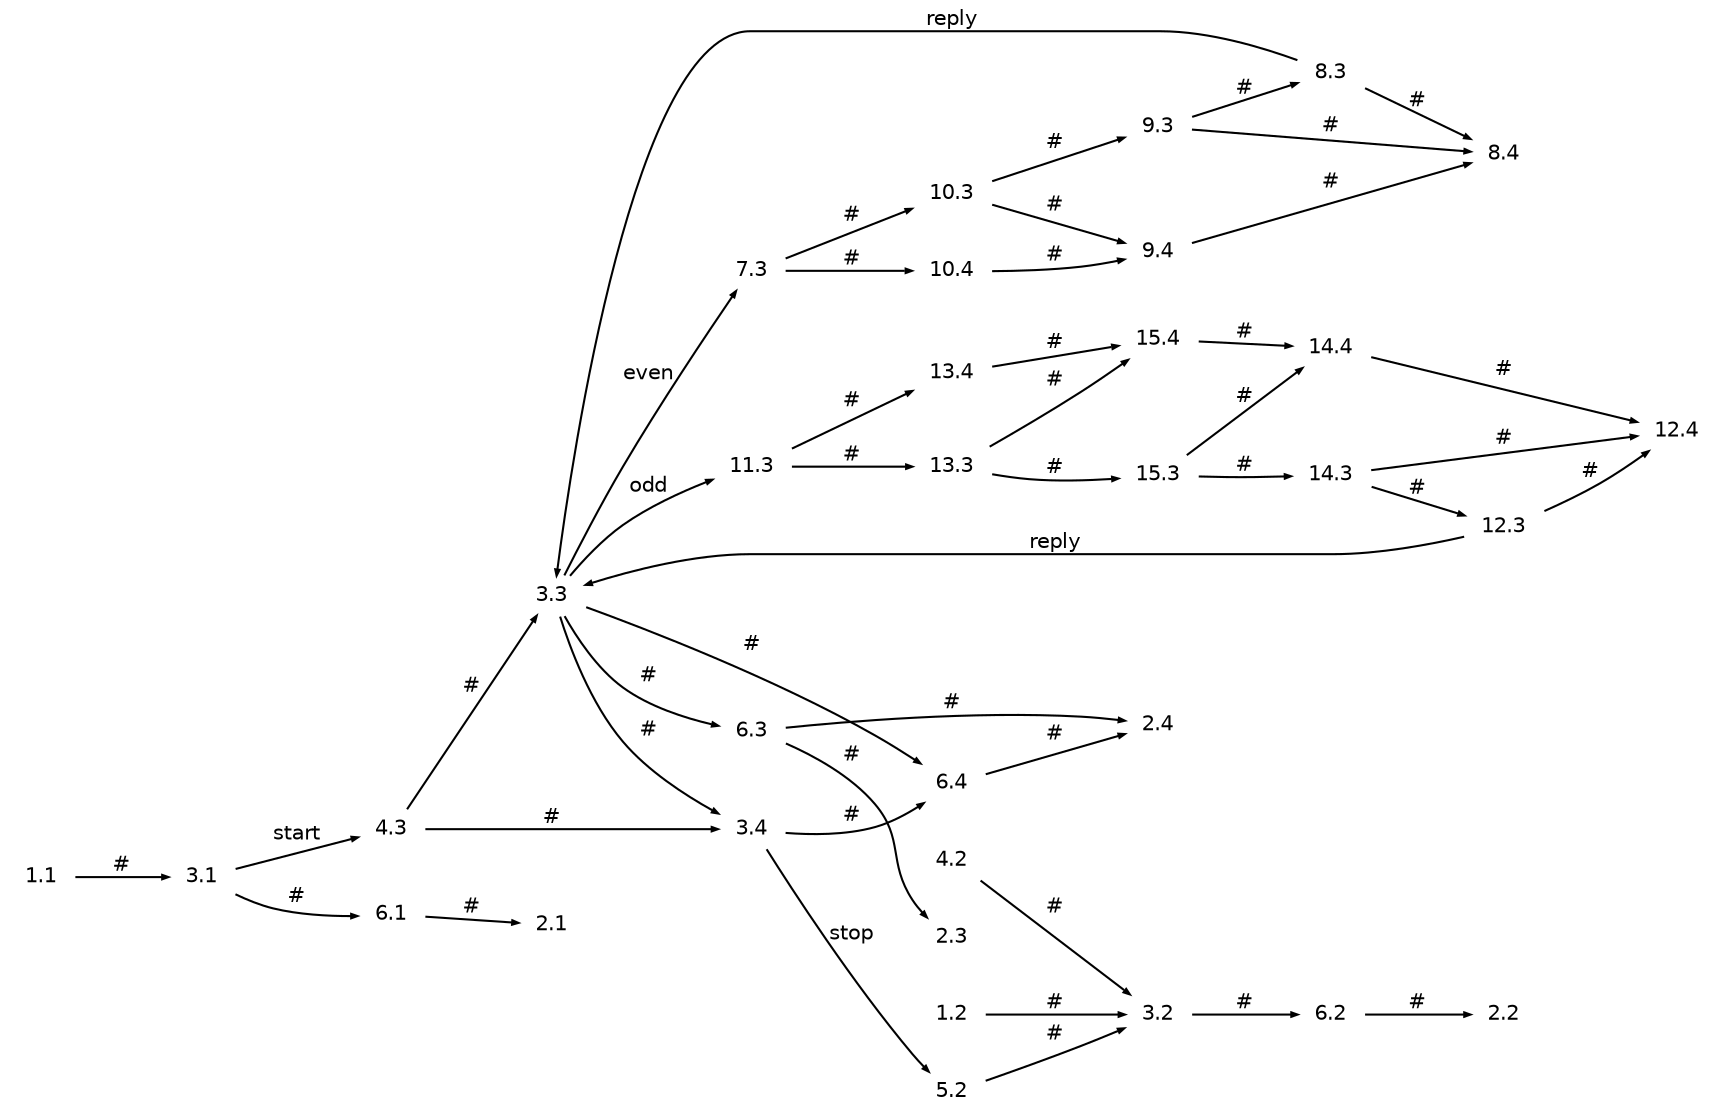 digraph g
{
   graph [rankdir=LR];
   edge [arrowsize=0.3,fontsize=10,fontname=Helvetica];
   node [shape=plaintext,width=.3,height=.2,fontsize=10,fontname=Helvetica];
   1.1->3.1 [label="#"];
   1.2->3.2 [label="#"];
   3.1->4.3 [label="start"];
   3.1->6.1 [label="#"];
   3.2->6.2 [label="#"];
   3.3->3.4 [label="#"];
   3.3->6.3 [label="#"];
   3.3->6.4 [label="#"];
   3.3->7.3 [label="even"];
   3.3->11.3 [label="odd"];
   3.4->5.2 [label="stop"];
   3.4->6.4 [label="#"];
   4.2->3.2 [label="#"];
   4.3->3.3 [label="#"];
   4.3->3.4 [label="#"];
   5.2->3.2 [label="#"];
   6.1->2.1 [label="#"];
   6.2->2.2 [label="#"];
   6.3->2.3 [label="#"];
   6.3->2.4 [label="#"];
   6.4->2.4 [label="#"];
   7.3->10.3 [label="#"];
   7.3->10.4 [label="#"];
   8.3->3.3 [label="reply"];
   8.3->8.4 [label="#"];
   9.3->8.3 [label="#"];
   9.3->8.4 [label="#"];
   9.4->8.4 [label="#"];
   10.3->9.3 [label="#"];
   10.3->9.4 [label="#"];
   10.4->9.4 [label="#"];
   11.3->13.3 [label="#"];
   11.3->13.4 [label="#"];
   12.3->3.3 [label="reply"];
   12.3->12.4 [label="#"];
   13.3->15.3 [label="#"];
   13.3->15.4 [label="#"];
   13.4->15.4 [label="#"];
   14.3->12.3 [label="#"];
   14.3->12.4 [label="#"];
   14.4->12.4 [label="#"];
   15.3->14.3 [label="#"];
   15.3->14.4 [label="#"];
   15.4->14.4 [label="#"];
}
